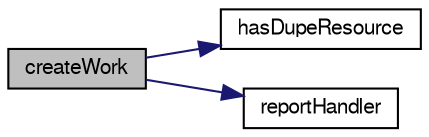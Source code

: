 digraph G
{
  edge [fontname="FreeSans",fontsize="10",labelfontname="FreeSans",labelfontsize="10"];
  node [fontname="FreeSans",fontsize="10",shape=record];
  rankdir=LR;
  Node1 [label="createWork",height=0.2,width=0.4,color="black", fillcolor="grey75", style="filled" fontcolor="black"];
  Node1 -> Node2 [color="midnightblue",fontsize="10",style="solid"];
  Node2 [label="hasDupeResource",height=0.2,width=0.4,color="black", fillcolor="white", style="filled",URL="$workers_8cpp.html#a799cb789c61c2b659aab35a33e74dd09"];
  Node1 -> Node3 [color="midnightblue",fontsize="10",style="solid"];
  Node3 [label="reportHandler",height=0.2,width=0.4,color="black", fillcolor="white", style="filled",URL="$workers_8cpp.html#ac3a7fa3f4f7d6b34c74191db615ca77b"];
}
